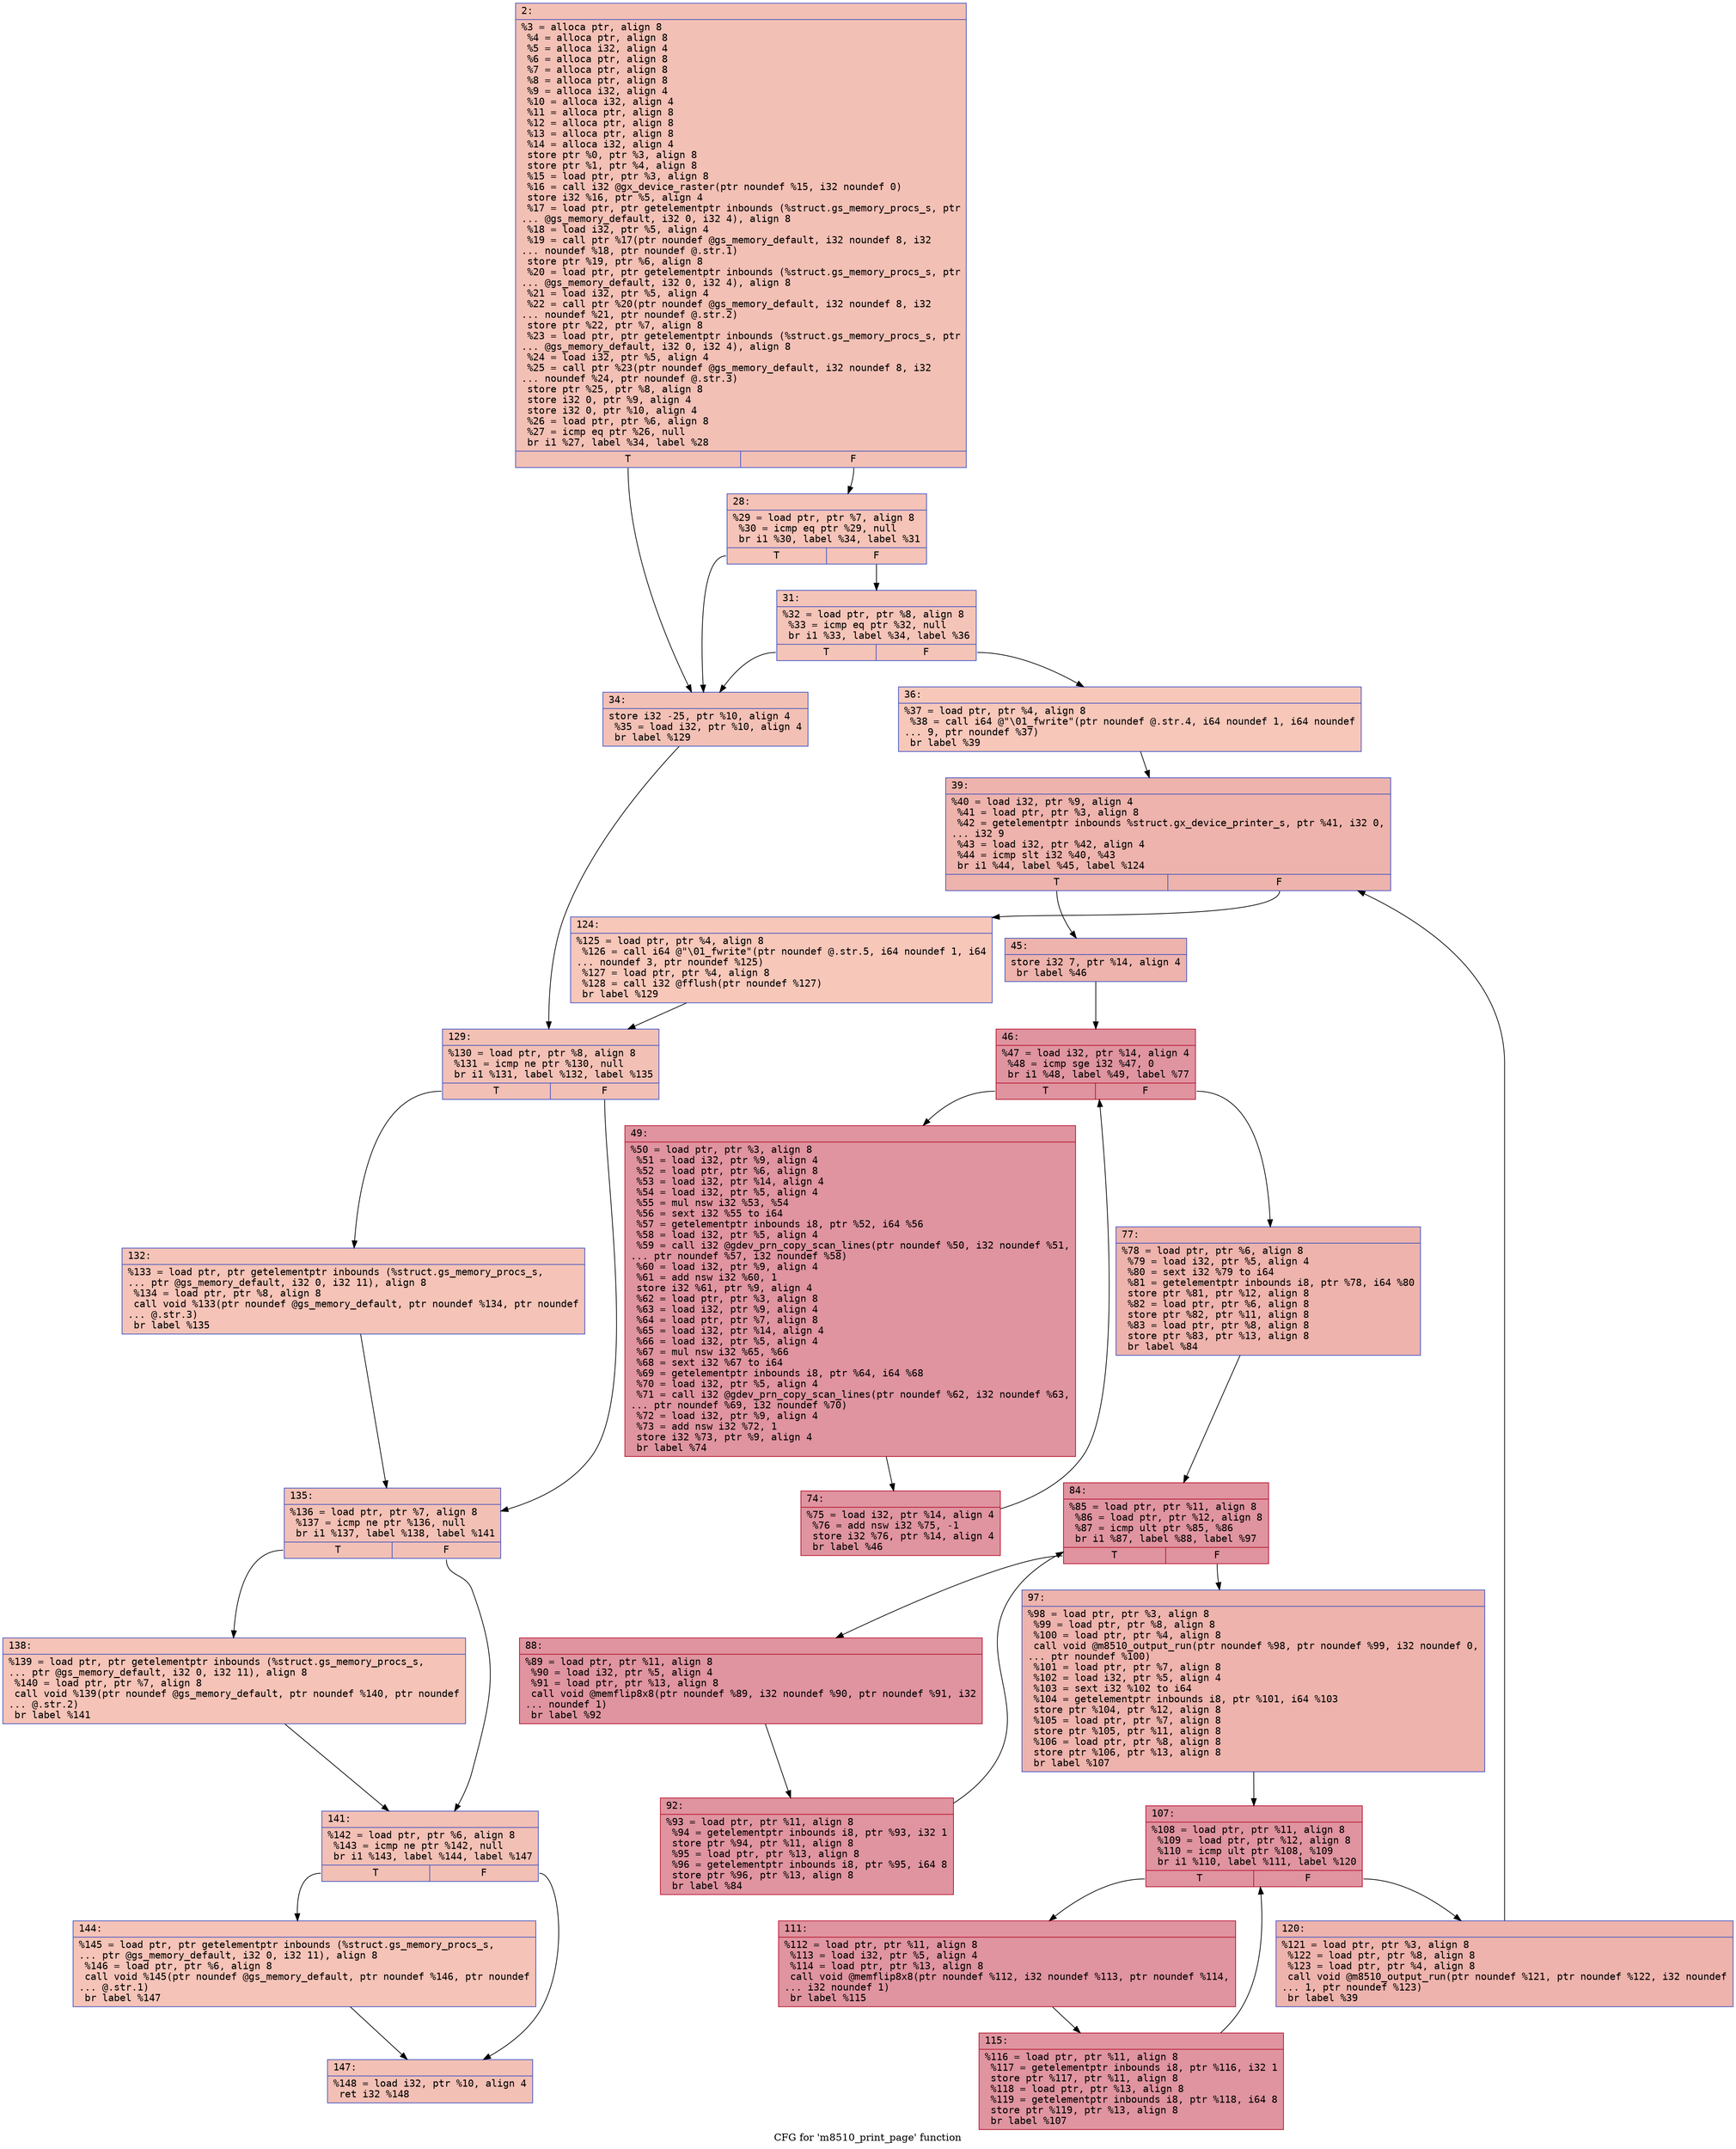 digraph "CFG for 'm8510_print_page' function" {
	label="CFG for 'm8510_print_page' function";

	Node0x60000384dfe0 [shape=record,color="#3d50c3ff", style=filled, fillcolor="#e5705870" fontname="Courier",label="{2:\l|  %3 = alloca ptr, align 8\l  %4 = alloca ptr, align 8\l  %5 = alloca i32, align 4\l  %6 = alloca ptr, align 8\l  %7 = alloca ptr, align 8\l  %8 = alloca ptr, align 8\l  %9 = alloca i32, align 4\l  %10 = alloca i32, align 4\l  %11 = alloca ptr, align 8\l  %12 = alloca ptr, align 8\l  %13 = alloca ptr, align 8\l  %14 = alloca i32, align 4\l  store ptr %0, ptr %3, align 8\l  store ptr %1, ptr %4, align 8\l  %15 = load ptr, ptr %3, align 8\l  %16 = call i32 @gx_device_raster(ptr noundef %15, i32 noundef 0)\l  store i32 %16, ptr %5, align 4\l  %17 = load ptr, ptr getelementptr inbounds (%struct.gs_memory_procs_s, ptr\l... @gs_memory_default, i32 0, i32 4), align 8\l  %18 = load i32, ptr %5, align 4\l  %19 = call ptr %17(ptr noundef @gs_memory_default, i32 noundef 8, i32\l... noundef %18, ptr noundef @.str.1)\l  store ptr %19, ptr %6, align 8\l  %20 = load ptr, ptr getelementptr inbounds (%struct.gs_memory_procs_s, ptr\l... @gs_memory_default, i32 0, i32 4), align 8\l  %21 = load i32, ptr %5, align 4\l  %22 = call ptr %20(ptr noundef @gs_memory_default, i32 noundef 8, i32\l... noundef %21, ptr noundef @.str.2)\l  store ptr %22, ptr %7, align 8\l  %23 = load ptr, ptr getelementptr inbounds (%struct.gs_memory_procs_s, ptr\l... @gs_memory_default, i32 0, i32 4), align 8\l  %24 = load i32, ptr %5, align 4\l  %25 = call ptr %23(ptr noundef @gs_memory_default, i32 noundef 8, i32\l... noundef %24, ptr noundef @.str.3)\l  store ptr %25, ptr %8, align 8\l  store i32 0, ptr %9, align 4\l  store i32 0, ptr %10, align 4\l  %26 = load ptr, ptr %6, align 8\l  %27 = icmp eq ptr %26, null\l  br i1 %27, label %34, label %28\l|{<s0>T|<s1>F}}"];
	Node0x60000384dfe0:s0 -> Node0x60000384e0d0[tooltip="2 -> 34\nProbability 37.50%" ];
	Node0x60000384dfe0:s1 -> Node0x60000384e030[tooltip="2 -> 28\nProbability 62.50%" ];
	Node0x60000384e030 [shape=record,color="#3d50c3ff", style=filled, fillcolor="#e8765c70" fontname="Courier",label="{28:\l|  %29 = load ptr, ptr %7, align 8\l  %30 = icmp eq ptr %29, null\l  br i1 %30, label %34, label %31\l|{<s0>T|<s1>F}}"];
	Node0x60000384e030:s0 -> Node0x60000384e0d0[tooltip="28 -> 34\nProbability 37.50%" ];
	Node0x60000384e030:s1 -> Node0x60000384e080[tooltip="28 -> 31\nProbability 62.50%" ];
	Node0x60000384e080 [shape=record,color="#3d50c3ff", style=filled, fillcolor="#e97a5f70" fontname="Courier",label="{31:\l|  %32 = load ptr, ptr %8, align 8\l  %33 = icmp eq ptr %32, null\l  br i1 %33, label %34, label %36\l|{<s0>T|<s1>F}}"];
	Node0x60000384e080:s0 -> Node0x60000384e0d0[tooltip="31 -> 34\nProbability 37.50%" ];
	Node0x60000384e080:s1 -> Node0x60000384e120[tooltip="31 -> 36\nProbability 62.50%" ];
	Node0x60000384e0d0 [shape=record,color="#3d50c3ff", style=filled, fillcolor="#e5705870" fontname="Courier",label="{34:\l|  store i32 -25, ptr %10, align 4\l  %35 = load i32, ptr %10, align 4\l  br label %129\l}"];
	Node0x60000384e0d0 -> Node0x60000384e620[tooltip="34 -> 129\nProbability 100.00%" ];
	Node0x60000384e120 [shape=record,color="#3d50c3ff", style=filled, fillcolor="#ec7f6370" fontname="Courier",label="{36:\l|  %37 = load ptr, ptr %4, align 8\l  %38 = call i64 @\"\\01_fwrite\"(ptr noundef @.str.4, i64 noundef 1, i64 noundef\l... 9, ptr noundef %37)\l  br label %39\l}"];
	Node0x60000384e120 -> Node0x60000384e170[tooltip="36 -> 39\nProbability 100.00%" ];
	Node0x60000384e170 [shape=record,color="#3d50c3ff", style=filled, fillcolor="#d6524470" fontname="Courier",label="{39:\l|  %40 = load i32, ptr %9, align 4\l  %41 = load ptr, ptr %3, align 8\l  %42 = getelementptr inbounds %struct.gx_device_printer_s, ptr %41, i32 0,\l... i32 9\l  %43 = load i32, ptr %42, align 4\l  %44 = icmp slt i32 %40, %43\l  br i1 %44, label %45, label %124\l|{<s0>T|<s1>F}}"];
	Node0x60000384e170:s0 -> Node0x60000384e1c0[tooltip="39 -> 45\nProbability 96.88%" ];
	Node0x60000384e170:s1 -> Node0x60000384e5d0[tooltip="39 -> 124\nProbability 3.12%" ];
	Node0x60000384e1c0 [shape=record,color="#3d50c3ff", style=filled, fillcolor="#d6524470" fontname="Courier",label="{45:\l|  store i32 7, ptr %14, align 4\l  br label %46\l}"];
	Node0x60000384e1c0 -> Node0x60000384e210[tooltip="45 -> 46\nProbability 100.00%" ];
	Node0x60000384e210 [shape=record,color="#b70d28ff", style=filled, fillcolor="#b70d2870" fontname="Courier",label="{46:\l|  %47 = load i32, ptr %14, align 4\l  %48 = icmp sge i32 %47, 0\l  br i1 %48, label %49, label %77\l|{<s0>T|<s1>F}}"];
	Node0x60000384e210:s0 -> Node0x60000384e260[tooltip="46 -> 49\nProbability 96.88%" ];
	Node0x60000384e210:s1 -> Node0x60000384e300[tooltip="46 -> 77\nProbability 3.12%" ];
	Node0x60000384e260 [shape=record,color="#b70d28ff", style=filled, fillcolor="#b70d2870" fontname="Courier",label="{49:\l|  %50 = load ptr, ptr %3, align 8\l  %51 = load i32, ptr %9, align 4\l  %52 = load ptr, ptr %6, align 8\l  %53 = load i32, ptr %14, align 4\l  %54 = load i32, ptr %5, align 4\l  %55 = mul nsw i32 %53, %54\l  %56 = sext i32 %55 to i64\l  %57 = getelementptr inbounds i8, ptr %52, i64 %56\l  %58 = load i32, ptr %5, align 4\l  %59 = call i32 @gdev_prn_copy_scan_lines(ptr noundef %50, i32 noundef %51,\l... ptr noundef %57, i32 noundef %58)\l  %60 = load i32, ptr %9, align 4\l  %61 = add nsw i32 %60, 1\l  store i32 %61, ptr %9, align 4\l  %62 = load ptr, ptr %3, align 8\l  %63 = load i32, ptr %9, align 4\l  %64 = load ptr, ptr %7, align 8\l  %65 = load i32, ptr %14, align 4\l  %66 = load i32, ptr %5, align 4\l  %67 = mul nsw i32 %65, %66\l  %68 = sext i32 %67 to i64\l  %69 = getelementptr inbounds i8, ptr %64, i64 %68\l  %70 = load i32, ptr %5, align 4\l  %71 = call i32 @gdev_prn_copy_scan_lines(ptr noundef %62, i32 noundef %63,\l... ptr noundef %69, i32 noundef %70)\l  %72 = load i32, ptr %9, align 4\l  %73 = add nsw i32 %72, 1\l  store i32 %73, ptr %9, align 4\l  br label %74\l}"];
	Node0x60000384e260 -> Node0x60000384e2b0[tooltip="49 -> 74\nProbability 100.00%" ];
	Node0x60000384e2b0 [shape=record,color="#b70d28ff", style=filled, fillcolor="#b70d2870" fontname="Courier",label="{74:\l|  %75 = load i32, ptr %14, align 4\l  %76 = add nsw i32 %75, -1\l  store i32 %76, ptr %14, align 4\l  br label %46\l}"];
	Node0x60000384e2b0 -> Node0x60000384e210[tooltip="74 -> 46\nProbability 100.00%" ];
	Node0x60000384e300 [shape=record,color="#3d50c3ff", style=filled, fillcolor="#d6524470" fontname="Courier",label="{77:\l|  %78 = load ptr, ptr %6, align 8\l  %79 = load i32, ptr %5, align 4\l  %80 = sext i32 %79 to i64\l  %81 = getelementptr inbounds i8, ptr %78, i64 %80\l  store ptr %81, ptr %12, align 8\l  %82 = load ptr, ptr %6, align 8\l  store ptr %82, ptr %11, align 8\l  %83 = load ptr, ptr %8, align 8\l  store ptr %83, ptr %13, align 8\l  br label %84\l}"];
	Node0x60000384e300 -> Node0x60000384e350[tooltip="77 -> 84\nProbability 100.00%" ];
	Node0x60000384e350 [shape=record,color="#b70d28ff", style=filled, fillcolor="#b70d2870" fontname="Courier",label="{84:\l|  %85 = load ptr, ptr %11, align 8\l  %86 = load ptr, ptr %12, align 8\l  %87 = icmp ult ptr %85, %86\l  br i1 %87, label %88, label %97\l|{<s0>T|<s1>F}}"];
	Node0x60000384e350:s0 -> Node0x60000384e3a0[tooltip="84 -> 88\nProbability 96.88%" ];
	Node0x60000384e350:s1 -> Node0x60000384e440[tooltip="84 -> 97\nProbability 3.12%" ];
	Node0x60000384e3a0 [shape=record,color="#b70d28ff", style=filled, fillcolor="#b70d2870" fontname="Courier",label="{88:\l|  %89 = load ptr, ptr %11, align 8\l  %90 = load i32, ptr %5, align 4\l  %91 = load ptr, ptr %13, align 8\l  call void @memflip8x8(ptr noundef %89, i32 noundef %90, ptr noundef %91, i32\l... noundef 1)\l  br label %92\l}"];
	Node0x60000384e3a0 -> Node0x60000384e3f0[tooltip="88 -> 92\nProbability 100.00%" ];
	Node0x60000384e3f0 [shape=record,color="#b70d28ff", style=filled, fillcolor="#b70d2870" fontname="Courier",label="{92:\l|  %93 = load ptr, ptr %11, align 8\l  %94 = getelementptr inbounds i8, ptr %93, i32 1\l  store ptr %94, ptr %11, align 8\l  %95 = load ptr, ptr %13, align 8\l  %96 = getelementptr inbounds i8, ptr %95, i64 8\l  store ptr %96, ptr %13, align 8\l  br label %84\l}"];
	Node0x60000384e3f0 -> Node0x60000384e350[tooltip="92 -> 84\nProbability 100.00%" ];
	Node0x60000384e440 [shape=record,color="#3d50c3ff", style=filled, fillcolor="#d6524470" fontname="Courier",label="{97:\l|  %98 = load ptr, ptr %3, align 8\l  %99 = load ptr, ptr %8, align 8\l  %100 = load ptr, ptr %4, align 8\l  call void @m8510_output_run(ptr noundef %98, ptr noundef %99, i32 noundef 0,\l... ptr noundef %100)\l  %101 = load ptr, ptr %7, align 8\l  %102 = load i32, ptr %5, align 4\l  %103 = sext i32 %102 to i64\l  %104 = getelementptr inbounds i8, ptr %101, i64 %103\l  store ptr %104, ptr %12, align 8\l  %105 = load ptr, ptr %7, align 8\l  store ptr %105, ptr %11, align 8\l  %106 = load ptr, ptr %8, align 8\l  store ptr %106, ptr %13, align 8\l  br label %107\l}"];
	Node0x60000384e440 -> Node0x60000384e490[tooltip="97 -> 107\nProbability 100.00%" ];
	Node0x60000384e490 [shape=record,color="#b70d28ff", style=filled, fillcolor="#b70d2870" fontname="Courier",label="{107:\l|  %108 = load ptr, ptr %11, align 8\l  %109 = load ptr, ptr %12, align 8\l  %110 = icmp ult ptr %108, %109\l  br i1 %110, label %111, label %120\l|{<s0>T|<s1>F}}"];
	Node0x60000384e490:s0 -> Node0x60000384e4e0[tooltip="107 -> 111\nProbability 96.88%" ];
	Node0x60000384e490:s1 -> Node0x60000384e580[tooltip="107 -> 120\nProbability 3.12%" ];
	Node0x60000384e4e0 [shape=record,color="#b70d28ff", style=filled, fillcolor="#b70d2870" fontname="Courier",label="{111:\l|  %112 = load ptr, ptr %11, align 8\l  %113 = load i32, ptr %5, align 4\l  %114 = load ptr, ptr %13, align 8\l  call void @memflip8x8(ptr noundef %112, i32 noundef %113, ptr noundef %114,\l... i32 noundef 1)\l  br label %115\l}"];
	Node0x60000384e4e0 -> Node0x60000384e530[tooltip="111 -> 115\nProbability 100.00%" ];
	Node0x60000384e530 [shape=record,color="#b70d28ff", style=filled, fillcolor="#b70d2870" fontname="Courier",label="{115:\l|  %116 = load ptr, ptr %11, align 8\l  %117 = getelementptr inbounds i8, ptr %116, i32 1\l  store ptr %117, ptr %11, align 8\l  %118 = load ptr, ptr %13, align 8\l  %119 = getelementptr inbounds i8, ptr %118, i64 8\l  store ptr %119, ptr %13, align 8\l  br label %107\l}"];
	Node0x60000384e530 -> Node0x60000384e490[tooltip="115 -> 107\nProbability 100.00%" ];
	Node0x60000384e580 [shape=record,color="#3d50c3ff", style=filled, fillcolor="#d6524470" fontname="Courier",label="{120:\l|  %121 = load ptr, ptr %3, align 8\l  %122 = load ptr, ptr %8, align 8\l  %123 = load ptr, ptr %4, align 8\l  call void @m8510_output_run(ptr noundef %121, ptr noundef %122, i32 noundef\l... 1, ptr noundef %123)\l  br label %39\l}"];
	Node0x60000384e580 -> Node0x60000384e170[tooltip="120 -> 39\nProbability 100.00%" ];
	Node0x60000384e5d0 [shape=record,color="#3d50c3ff", style=filled, fillcolor="#ec7f6370" fontname="Courier",label="{124:\l|  %125 = load ptr, ptr %4, align 8\l  %126 = call i64 @\"\\01_fwrite\"(ptr noundef @.str.5, i64 noundef 1, i64\l... noundef 3, ptr noundef %125)\l  %127 = load ptr, ptr %4, align 8\l  %128 = call i32 @fflush(ptr noundef %127)\l  br label %129\l}"];
	Node0x60000384e5d0 -> Node0x60000384e620[tooltip="124 -> 129\nProbability 100.00%" ];
	Node0x60000384e620 [shape=record,color="#3d50c3ff", style=filled, fillcolor="#e5705870" fontname="Courier",label="{129:\l|  %130 = load ptr, ptr %8, align 8\l  %131 = icmp ne ptr %130, null\l  br i1 %131, label %132, label %135\l|{<s0>T|<s1>F}}"];
	Node0x60000384e620:s0 -> Node0x60000384e670[tooltip="129 -> 132\nProbability 62.50%" ];
	Node0x60000384e620:s1 -> Node0x60000384e6c0[tooltip="129 -> 135\nProbability 37.50%" ];
	Node0x60000384e670 [shape=record,color="#3d50c3ff", style=filled, fillcolor="#e8765c70" fontname="Courier",label="{132:\l|  %133 = load ptr, ptr getelementptr inbounds (%struct.gs_memory_procs_s,\l... ptr @gs_memory_default, i32 0, i32 11), align 8\l  %134 = load ptr, ptr %8, align 8\l  call void %133(ptr noundef @gs_memory_default, ptr noundef %134, ptr noundef\l... @.str.3)\l  br label %135\l}"];
	Node0x60000384e670 -> Node0x60000384e6c0[tooltip="132 -> 135\nProbability 100.00%" ];
	Node0x60000384e6c0 [shape=record,color="#3d50c3ff", style=filled, fillcolor="#e5705870" fontname="Courier",label="{135:\l|  %136 = load ptr, ptr %7, align 8\l  %137 = icmp ne ptr %136, null\l  br i1 %137, label %138, label %141\l|{<s0>T|<s1>F}}"];
	Node0x60000384e6c0:s0 -> Node0x60000384e710[tooltip="135 -> 138\nProbability 62.50%" ];
	Node0x60000384e6c0:s1 -> Node0x60000384e760[tooltip="135 -> 141\nProbability 37.50%" ];
	Node0x60000384e710 [shape=record,color="#3d50c3ff", style=filled, fillcolor="#e8765c70" fontname="Courier",label="{138:\l|  %139 = load ptr, ptr getelementptr inbounds (%struct.gs_memory_procs_s,\l... ptr @gs_memory_default, i32 0, i32 11), align 8\l  %140 = load ptr, ptr %7, align 8\l  call void %139(ptr noundef @gs_memory_default, ptr noundef %140, ptr noundef\l... @.str.2)\l  br label %141\l}"];
	Node0x60000384e710 -> Node0x60000384e760[tooltip="138 -> 141\nProbability 100.00%" ];
	Node0x60000384e760 [shape=record,color="#3d50c3ff", style=filled, fillcolor="#e5705870" fontname="Courier",label="{141:\l|  %142 = load ptr, ptr %6, align 8\l  %143 = icmp ne ptr %142, null\l  br i1 %143, label %144, label %147\l|{<s0>T|<s1>F}}"];
	Node0x60000384e760:s0 -> Node0x60000384e7b0[tooltip="141 -> 144\nProbability 62.50%" ];
	Node0x60000384e760:s1 -> Node0x60000384e800[tooltip="141 -> 147\nProbability 37.50%" ];
	Node0x60000384e7b0 [shape=record,color="#3d50c3ff", style=filled, fillcolor="#e8765c70" fontname="Courier",label="{144:\l|  %145 = load ptr, ptr getelementptr inbounds (%struct.gs_memory_procs_s,\l... ptr @gs_memory_default, i32 0, i32 11), align 8\l  %146 = load ptr, ptr %6, align 8\l  call void %145(ptr noundef @gs_memory_default, ptr noundef %146, ptr noundef\l... @.str.1)\l  br label %147\l}"];
	Node0x60000384e7b0 -> Node0x60000384e800[tooltip="144 -> 147\nProbability 100.00%" ];
	Node0x60000384e800 [shape=record,color="#3d50c3ff", style=filled, fillcolor="#e5705870" fontname="Courier",label="{147:\l|  %148 = load i32, ptr %10, align 4\l  ret i32 %148\l}"];
}
